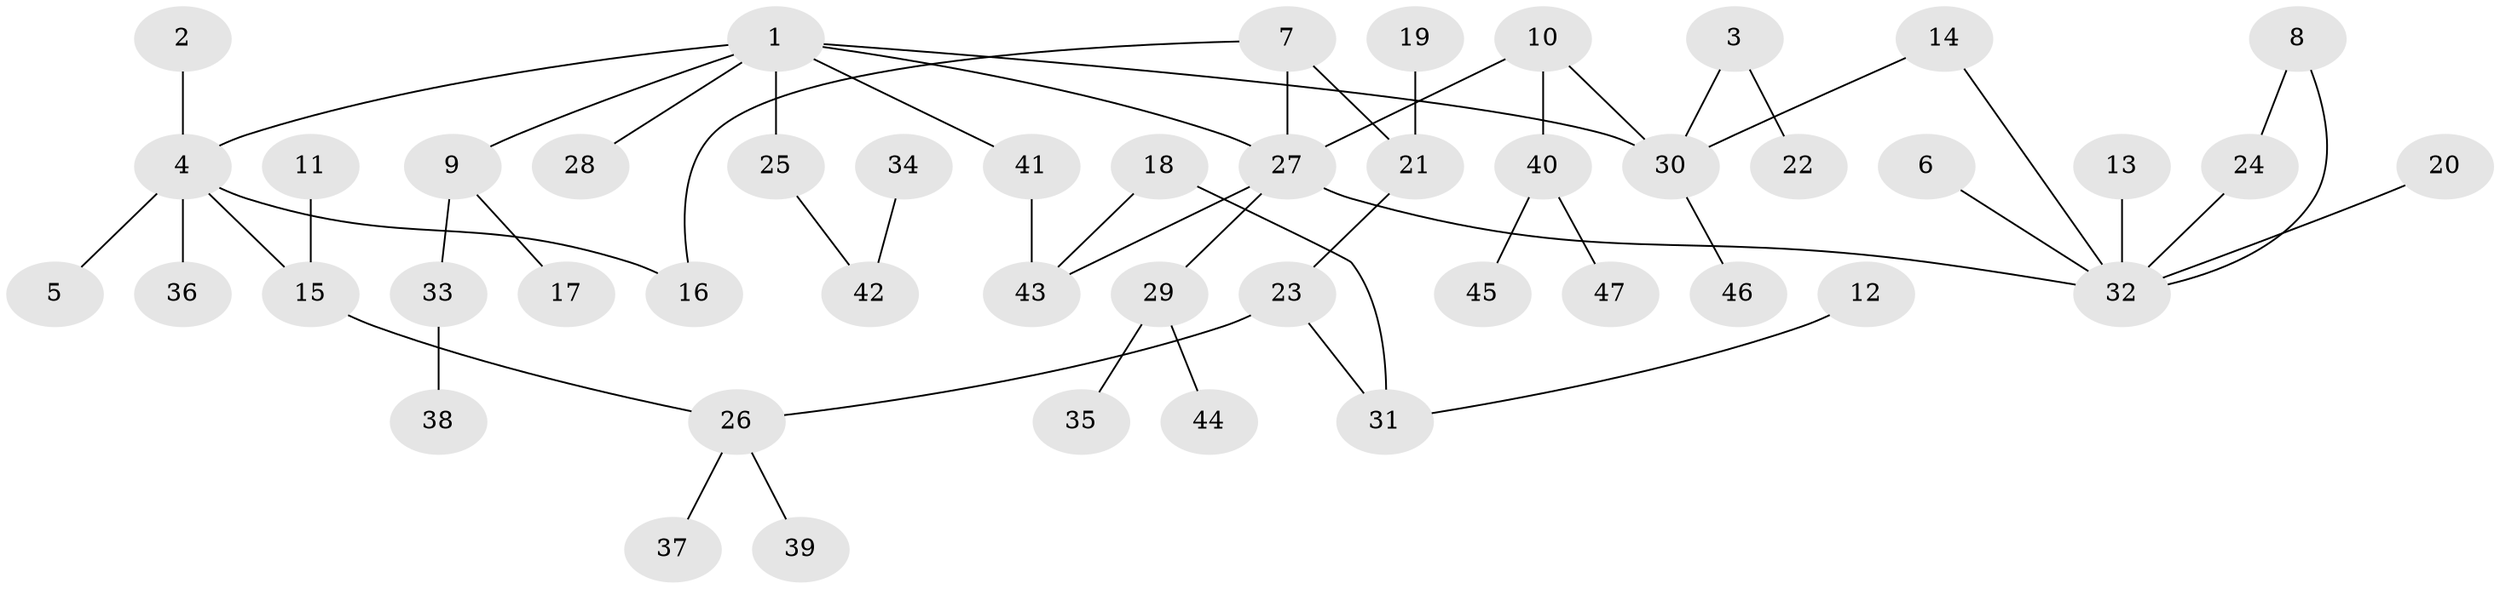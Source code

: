 // original degree distribution, {4: 0.0967741935483871, 5: 0.043010752688172046, 3: 0.1827956989247312, 6: 0.010752688172043012, 1: 0.3978494623655914, 2: 0.26881720430107525}
// Generated by graph-tools (version 1.1) at 2025/25/03/09/25 03:25:25]
// undirected, 47 vertices, 53 edges
graph export_dot {
graph [start="1"]
  node [color=gray90,style=filled];
  1;
  2;
  3;
  4;
  5;
  6;
  7;
  8;
  9;
  10;
  11;
  12;
  13;
  14;
  15;
  16;
  17;
  18;
  19;
  20;
  21;
  22;
  23;
  24;
  25;
  26;
  27;
  28;
  29;
  30;
  31;
  32;
  33;
  34;
  35;
  36;
  37;
  38;
  39;
  40;
  41;
  42;
  43;
  44;
  45;
  46;
  47;
  1 -- 4 [weight=1.0];
  1 -- 9 [weight=1.0];
  1 -- 25 [weight=1.0];
  1 -- 27 [weight=1.0];
  1 -- 28 [weight=1.0];
  1 -- 30 [weight=1.0];
  1 -- 41 [weight=1.0];
  2 -- 4 [weight=1.0];
  3 -- 22 [weight=1.0];
  3 -- 30 [weight=1.0];
  4 -- 5 [weight=1.0];
  4 -- 15 [weight=1.0];
  4 -- 16 [weight=1.0];
  4 -- 36 [weight=1.0];
  6 -- 32 [weight=1.0];
  7 -- 16 [weight=1.0];
  7 -- 21 [weight=1.0];
  7 -- 27 [weight=1.0];
  8 -- 24 [weight=1.0];
  8 -- 32 [weight=1.0];
  9 -- 17 [weight=2.0];
  9 -- 33 [weight=1.0];
  10 -- 27 [weight=1.0];
  10 -- 30 [weight=1.0];
  10 -- 40 [weight=1.0];
  11 -- 15 [weight=1.0];
  12 -- 31 [weight=1.0];
  13 -- 32 [weight=1.0];
  14 -- 30 [weight=1.0];
  14 -- 32 [weight=1.0];
  15 -- 26 [weight=1.0];
  18 -- 31 [weight=1.0];
  18 -- 43 [weight=1.0];
  19 -- 21 [weight=1.0];
  20 -- 32 [weight=1.0];
  21 -- 23 [weight=1.0];
  23 -- 26 [weight=1.0];
  23 -- 31 [weight=1.0];
  24 -- 32 [weight=1.0];
  25 -- 42 [weight=1.0];
  26 -- 37 [weight=1.0];
  26 -- 39 [weight=1.0];
  27 -- 29 [weight=1.0];
  27 -- 32 [weight=1.0];
  27 -- 43 [weight=1.0];
  29 -- 35 [weight=1.0];
  29 -- 44 [weight=1.0];
  30 -- 46 [weight=1.0];
  33 -- 38 [weight=1.0];
  34 -- 42 [weight=1.0];
  40 -- 45 [weight=1.0];
  40 -- 47 [weight=1.0];
  41 -- 43 [weight=1.0];
}
